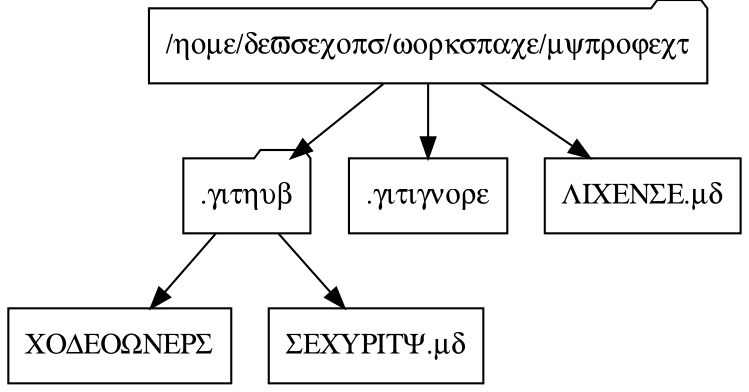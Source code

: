 digraph githubdirectory {
  size="8,4";
  node [fontname="Helvetica" fontsize=14 shape=box];
  edge [fontname="Symbol" fontsize=10];

  devsecops [shape=folder fontname="Symbol" label="/home/devsecops/workspace/myproject"];
  github [shape=folder fontname="Symbol" label=".github"];

  codeowners [fontname="Symbol" label="CODEOWNERS"];
  gitignore [fontname="Symbol" label=".gitignore"];
  license [fontname="Symbol" label="LICENSE.md"];
  security [fontname="Symbol" label="SECURITY.md"];

  devsecops -> github;
  github -> codeowners;
  github -> security;
  devsecops -> gitignore;
  devsecops -> license;
}

